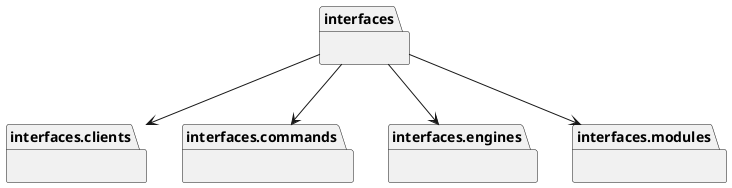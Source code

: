 @startuml packages
set namespaceSeparator none
package "interfaces" as interfaces {
}
package "interfaces.clients" as interfaces.clients {
}
package "interfaces.commands" as interfaces.commands {
}
package "interfaces.engines" as interfaces.engines {
}
package "interfaces.modules" as interfaces.modules {
}
interfaces --> interfaces.clients
interfaces --> interfaces.commands
interfaces --> interfaces.engines
interfaces --> interfaces.modules
@enduml
